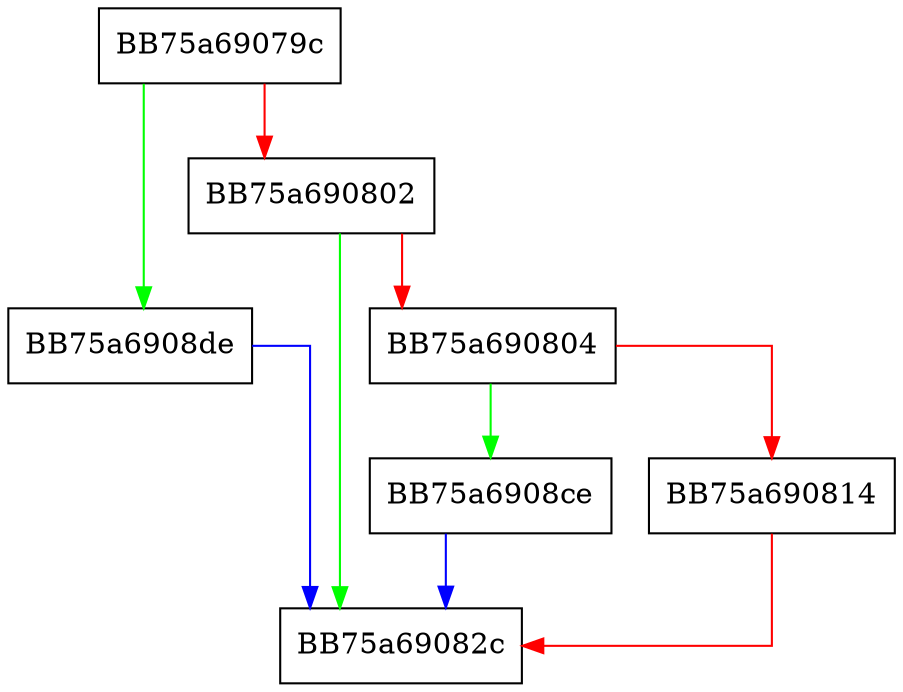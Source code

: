 digraph _build_utf16_process_creation_event {
  node [shape="box"];
  graph [splines=ortho];
  BB75a69079c -> BB75a6908de [color="green"];
  BB75a69079c -> BB75a690802 [color="red"];
  BB75a690802 -> BB75a69082c [color="green"];
  BB75a690802 -> BB75a690804 [color="red"];
  BB75a690804 -> BB75a6908ce [color="green"];
  BB75a690804 -> BB75a690814 [color="red"];
  BB75a690814 -> BB75a69082c [color="red"];
  BB75a6908ce -> BB75a69082c [color="blue"];
  BB75a6908de -> BB75a69082c [color="blue"];
}